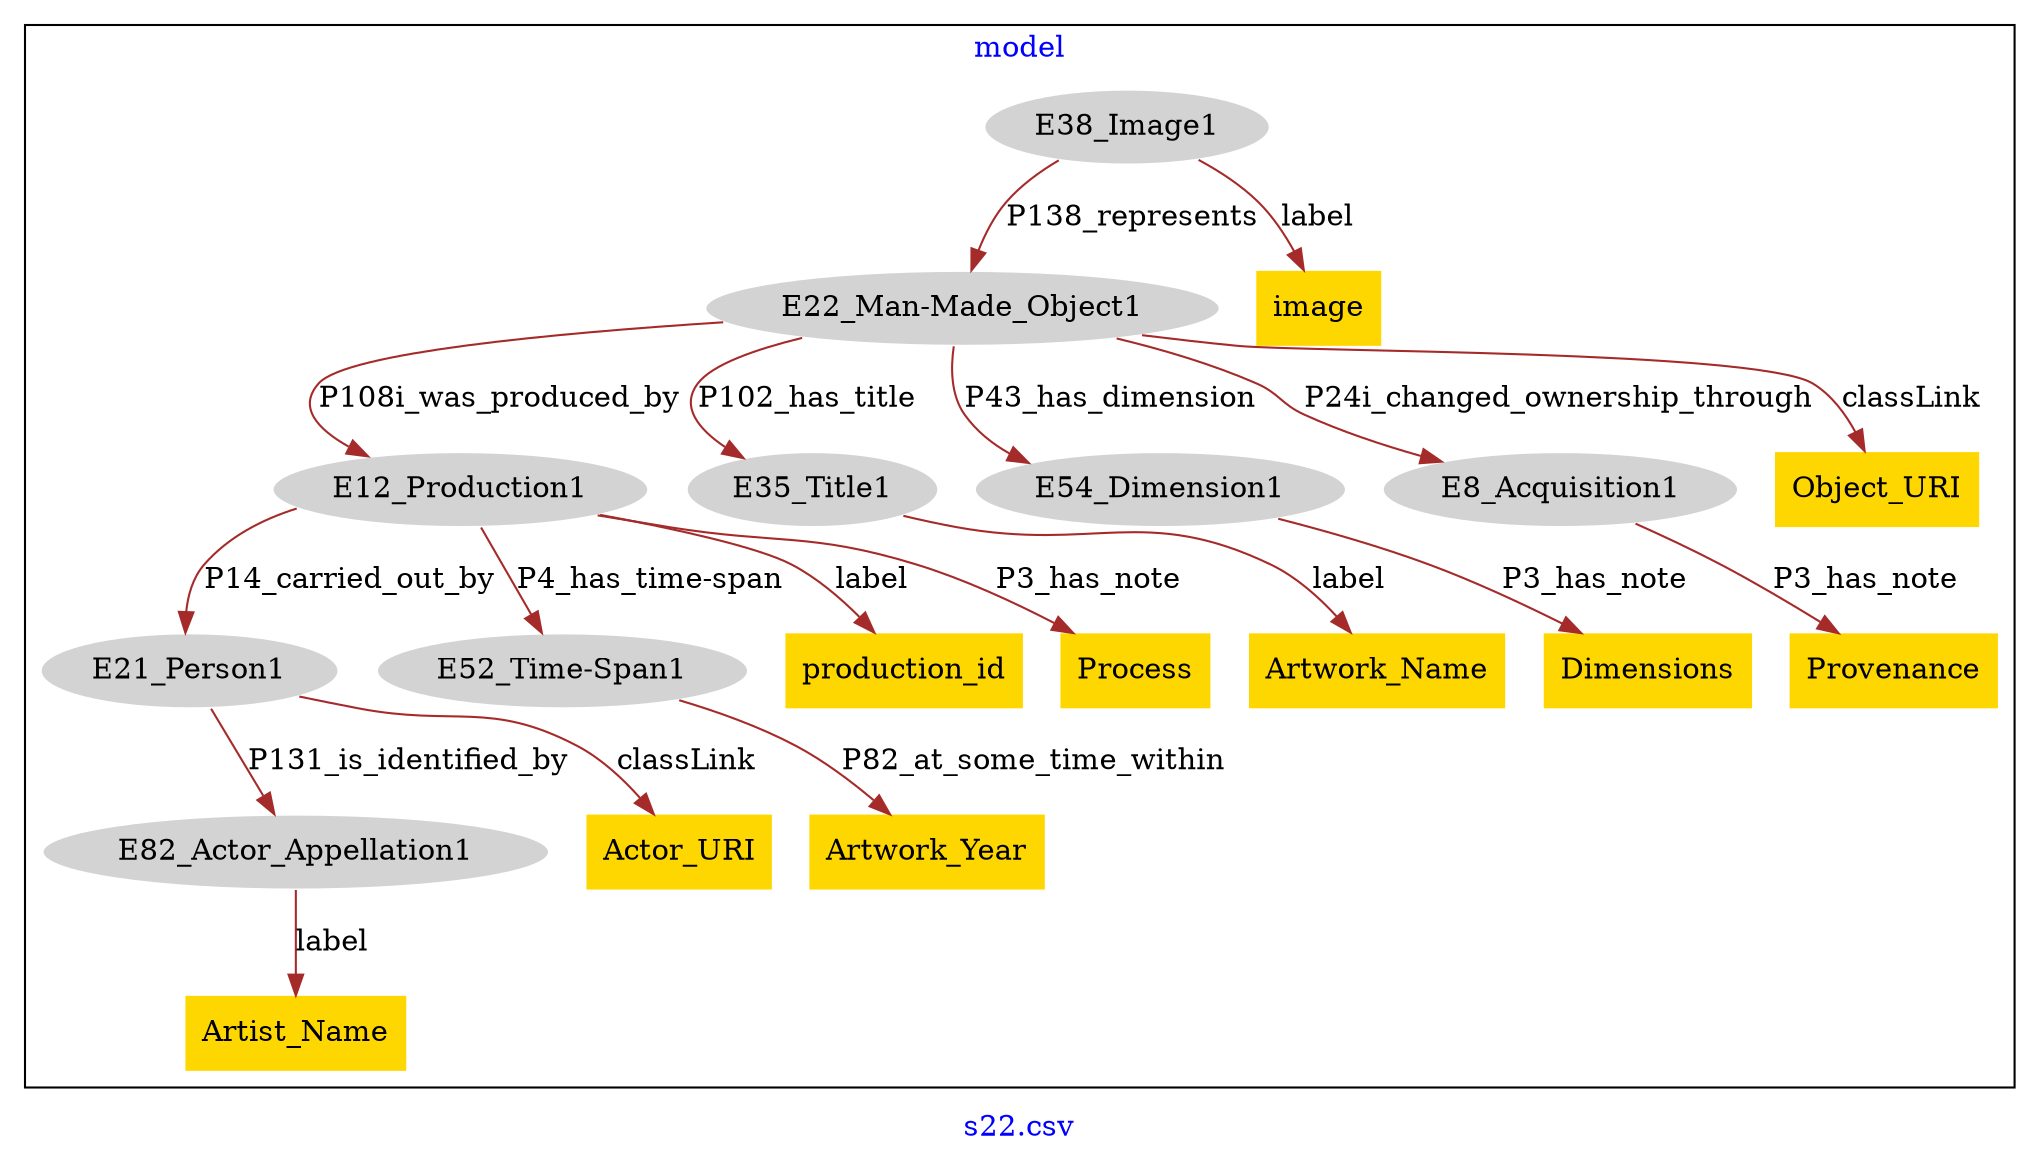 digraph n0 {
fontcolor="blue"
remincross="true"
label="s22.csv"
subgraph cluster {
label="model"
n2[style="filled",color="white",fillcolor="lightgray",label="E12_Production1"];
n3[style="filled",color="white",fillcolor="lightgray",label="E21_Person1"];
n4[style="filled",color="white",fillcolor="lightgray",label="E52_Time-Span1"];
n5[style="filled",color="white",fillcolor="lightgray",label="E82_Actor_Appellation1"];
n6[style="filled",color="white",fillcolor="lightgray",label="E22_Man-Made_Object1"];
n7[style="filled",color="white",fillcolor="lightgray",label="E35_Title1"];
n8[style="filled",color="white",fillcolor="lightgray",label="E54_Dimension1"];
n9[style="filled",color="white",fillcolor="lightgray",label="E8_Acquisition1"];
n10[style="filled",color="white",fillcolor="lightgray",label="E38_Image1"];
n11[shape="plaintext",style="filled",fillcolor="gold",label="Object_URI"];
n12[shape="plaintext",style="filled",fillcolor="gold",label="Artwork_Year"];
n13[shape="plaintext",style="filled",fillcolor="gold",label="production_id"];
n14[shape="plaintext",style="filled",fillcolor="gold",label="image"];
n15[shape="plaintext",style="filled",fillcolor="gold",label="Artwork_Name"];
n16[shape="plaintext",style="filled",fillcolor="gold",label="Dimensions"];
n17[shape="plaintext",style="filled",fillcolor="gold",label="Provenance"];
n18[shape="plaintext",style="filled",fillcolor="gold",label="Artist_Name"];
n19[shape="plaintext",style="filled",fillcolor="gold",label="Actor_URI"];
n20[shape="plaintext",style="filled",fillcolor="gold",label="Process"];
}
n2 -> n3[color="brown",fontcolor="black",label="P14_carried_out_by"]
n2 -> n4[color="brown",fontcolor="black",label="P4_has_time-span"]
n3 -> n5[color="brown",fontcolor="black",label="P131_is_identified_by"]
n6 -> n2[color="brown",fontcolor="black",label="P108i_was_produced_by"]
n6 -> n7[color="brown",fontcolor="black",label="P102_has_title"]
n6 -> n8[color="brown",fontcolor="black",label="P43_has_dimension"]
n6 -> n9[color="brown",fontcolor="black",label="P24i_changed_ownership_through"]
n10 -> n6[color="brown",fontcolor="black",label="P138_represents"]
n6 -> n11[color="brown",fontcolor="black",label="classLink"]
n4 -> n12[color="brown",fontcolor="black",label="P82_at_some_time_within"]
n2 -> n13[color="brown",fontcolor="black",label="label"]
n10 -> n14[color="brown",fontcolor="black",label="label"]
n7 -> n15[color="brown",fontcolor="black",label="label"]
n8 -> n16[color="brown",fontcolor="black",label="P3_has_note"]
n9 -> n17[color="brown",fontcolor="black",label="P3_has_note"]
n5 -> n18[color="brown",fontcolor="black",label="label"]
n3 -> n19[color="brown",fontcolor="black",label="classLink"]
n2 -> n20[color="brown",fontcolor="black",label="P3_has_note"]
}
